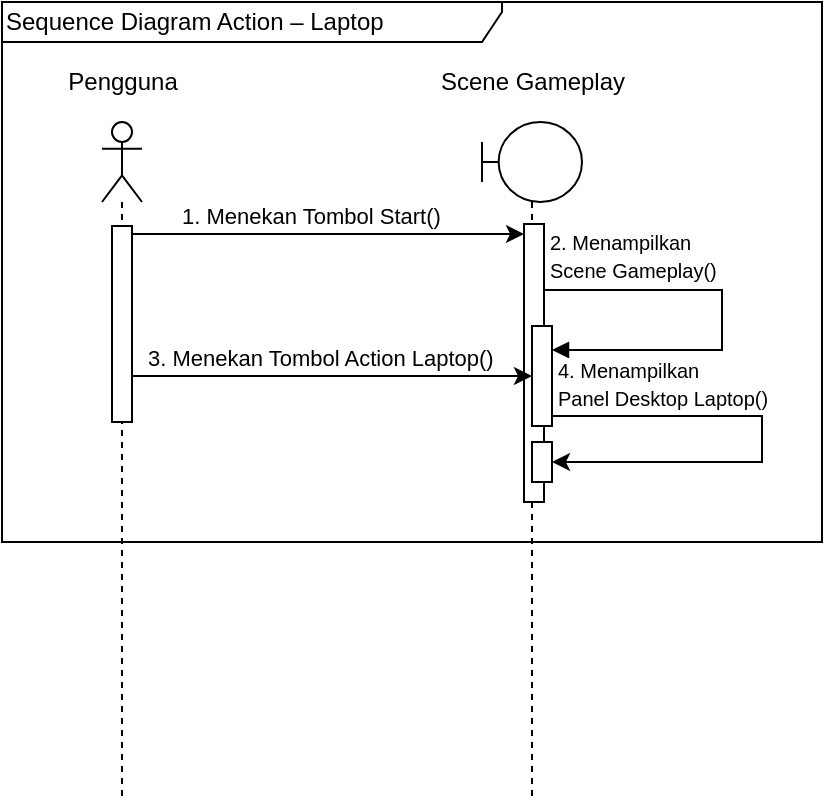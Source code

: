 <mxfile version="24.2.8" type="device">
  <diagram id="RAGtzLFKwbdUckXWn4iN" name="Halaman-1">
    <mxGraphModel dx="607" dy="323" grid="1" gridSize="10" guides="1" tooltips="1" connect="1" arrows="1" fold="1" page="1" pageScale="1" pageWidth="827" pageHeight="1169" math="0" shadow="0">
      <root>
        <mxCell id="0" />
        <mxCell id="1" parent="0" />
        <mxCell id="K_lp6_0wbMEvAcMGEVY7-65" value="&lt;div&gt;&lt;/div&gt;" style="shape=umlLifeline;perimeter=lifelinePerimeter;whiteSpace=wrap;html=1;container=1;dropTarget=0;collapsible=0;recursiveResize=0;outlineConnect=0;portConstraint=eastwest;newEdgeStyle={&quot;curved&quot;:0,&quot;rounded&quot;:0};participant=umlActor;size=40;" parent="1" vertex="1">
          <mxGeometry x="220" y="90" width="20" height="340" as="geometry" />
        </mxCell>
        <mxCell id="OxrHae_57oYZ9077EPSq-14" value="" style="html=1;points=[[0,0,0,0,5],[0,1,0,0,-5],[1,0,0,0,5],[1,1,0,0,-5]];perimeter=orthogonalPerimeter;outlineConnect=0;targetShapes=umlLifeline;portConstraint=eastwest;newEdgeStyle={&quot;curved&quot;:0,&quot;rounded&quot;:0};" parent="K_lp6_0wbMEvAcMGEVY7-65" vertex="1">
          <mxGeometry x="5" y="52" width="10" height="98" as="geometry" />
        </mxCell>
        <mxCell id="K_lp6_0wbMEvAcMGEVY7-67" value="&lt;div&gt;Pengguna&lt;/div&gt;" style="text;html=1;align=center;verticalAlign=middle;resizable=0;points=[];autosize=1;strokeColor=none;fillColor=none;" parent="1" vertex="1">
          <mxGeometry x="190" y="55" width="80" height="30" as="geometry" />
        </mxCell>
        <mxCell id="K_lp6_0wbMEvAcMGEVY7-75" value="Sequence Diagram Action – Laptop" style="shape=umlFrame;whiteSpace=wrap;html=1;pointerEvents=0;width=250;height=20;align=left;" parent="1" vertex="1">
          <mxGeometry x="170" y="30" width="410" height="270" as="geometry" />
        </mxCell>
        <mxCell id="OxrHae_57oYZ9077EPSq-15" value="" style="shape=umlLifeline;perimeter=lifelinePerimeter;whiteSpace=wrap;html=1;container=1;dropTarget=0;collapsible=0;recursiveResize=0;outlineConnect=0;portConstraint=eastwest;newEdgeStyle={&quot;curved&quot;:0,&quot;rounded&quot;:0};participant=umlBoundary;" parent="1" vertex="1">
          <mxGeometry x="410" y="90" width="50" height="339" as="geometry" />
        </mxCell>
        <mxCell id="OxrHae_57oYZ9077EPSq-16" value="" style="html=1;points=[[0,0,0,0,5],[0,1,0,0,-5],[1,0,0,0,5],[1,1,0,0,-5]];perimeter=orthogonalPerimeter;outlineConnect=0;targetShapes=umlLifeline;portConstraint=eastwest;newEdgeStyle={&quot;curved&quot;:0,&quot;rounded&quot;:0};" parent="OxrHae_57oYZ9077EPSq-15" vertex="1">
          <mxGeometry x="21" y="51" width="10" height="139" as="geometry" />
        </mxCell>
        <mxCell id="OxrHae_57oYZ9077EPSq-17" value="" style="html=1;align=left;spacingLeft=2;endArrow=block;rounded=0;edgeStyle=orthogonalEdgeStyle;curved=0;rounded=0;" parent="OxrHae_57oYZ9077EPSq-15" source="OxrHae_57oYZ9077EPSq-16" target="OxrHae_57oYZ9077EPSq-18" edge="1">
          <mxGeometry x="-1" y="22" relative="1" as="geometry">
            <mxPoint x="31" y="84" as="sourcePoint" />
            <Array as="points">
              <mxPoint x="120" y="84" />
              <mxPoint x="120" y="114" />
            </Array>
            <mxPoint x="36" y="114" as="targetPoint" />
            <mxPoint as="offset" />
          </mxGeometry>
        </mxCell>
        <mxCell id="fkkqWJSYbEHI7g0LPWqD-6" style="edgeStyle=orthogonalEdgeStyle;rounded=0;orthogonalLoop=1;jettySize=auto;html=1;curved=0;exitX=1;exitY=1;exitDx=0;exitDy=-5;exitPerimeter=0;" parent="OxrHae_57oYZ9077EPSq-15" source="OxrHae_57oYZ9077EPSq-18" target="3zWsPPKtj1q2gXZO3qi5-4" edge="1">
          <mxGeometry relative="1" as="geometry">
            <Array as="points">
              <mxPoint x="140" y="147" />
              <mxPoint x="140" y="170" />
            </Array>
            <mxPoint x="35" y="176" as="targetPoint" />
          </mxGeometry>
        </mxCell>
        <mxCell id="OxrHae_57oYZ9077EPSq-18" value="" style="html=1;points=[[0,0,0,0,5],[0,1,0,0,-5],[1,0,0,0,5],[1,1,0,0,-5]];perimeter=orthogonalPerimeter;outlineConnect=0;targetShapes=umlLifeline;portConstraint=eastwest;newEdgeStyle={&quot;curved&quot;:0,&quot;rounded&quot;:0};" parent="OxrHae_57oYZ9077EPSq-15" vertex="1">
          <mxGeometry x="25" y="102" width="10" height="50" as="geometry" />
        </mxCell>
        <mxCell id="3zWsPPKtj1q2gXZO3qi5-4" value="" style="html=1;points=[[0,0,0,0,5],[0,1,0,0,-5],[1,0,0,0,5],[1,1,0,0,-5]];perimeter=orthogonalPerimeter;outlineConnect=0;targetShapes=umlLifeline;portConstraint=eastwest;newEdgeStyle={&quot;curved&quot;:0,&quot;rounded&quot;:0};" parent="OxrHae_57oYZ9077EPSq-15" vertex="1">
          <mxGeometry x="25" y="160" width="10" height="20" as="geometry" />
        </mxCell>
        <mxCell id="OxrHae_57oYZ9077EPSq-19" value="&lt;div&gt;Scene Gameplay&lt;/div&gt;" style="text;html=1;align=center;verticalAlign=middle;resizable=0;points=[];autosize=1;strokeColor=none;fillColor=none;" parent="1" vertex="1">
          <mxGeometry x="375" y="55" width="120" height="30" as="geometry" />
        </mxCell>
        <mxCell id="OxrHae_57oYZ9077EPSq-20" style="edgeStyle=orthogonalEdgeStyle;rounded=0;orthogonalLoop=1;jettySize=auto;html=1;curved=0;entryX=0;entryY=0;entryDx=0;entryDy=5;entryPerimeter=0;exitX=1;exitY=0;exitDx=0;exitDy=5;exitPerimeter=0;" parent="1" source="OxrHae_57oYZ9077EPSq-14" target="OxrHae_57oYZ9077EPSq-16" edge="1">
          <mxGeometry relative="1" as="geometry">
            <Array as="points">
              <mxPoint x="235" y="146" />
            </Array>
          </mxGeometry>
        </mxCell>
        <mxCell id="OxrHae_57oYZ9077EPSq-21" value="1. Menekan Tombol Start()" style="edgeLabel;html=1;align=left;verticalAlign=middle;resizable=0;points=[];" parent="OxrHae_57oYZ9077EPSq-20" vertex="1" connectable="0">
          <mxGeometry x="-0.33" y="1" relative="1" as="geometry">
            <mxPoint x="-42" y="-8" as="offset" />
          </mxGeometry>
        </mxCell>
        <mxCell id="OxrHae_57oYZ9077EPSq-22" value="&lt;span style=&quot;font-size: 10px;&quot;&gt;2. Menampilkan&amp;nbsp;&lt;/span&gt;&lt;div&gt;&lt;span style=&quot;font-size: 10px;&quot;&gt;Scene&amp;nbsp;&lt;/span&gt;&lt;span style=&quot;font-size: 10px;&quot;&gt;Gameplay()&lt;/span&gt;&lt;/div&gt;" style="edgeLabel;html=1;align=left;verticalAlign=middle;resizable=0;points=[];" parent="OxrHae_57oYZ9077EPSq-20" vertex="1" connectable="0">
          <mxGeometry x="-0.33" y="1" relative="1" as="geometry">
            <mxPoint x="142" y="12" as="offset" />
          </mxGeometry>
        </mxCell>
        <mxCell id="OxrHae_57oYZ9077EPSq-24" style="edgeStyle=orthogonalEdgeStyle;rounded=0;orthogonalLoop=1;jettySize=auto;html=1;curved=0;" parent="1" source="OxrHae_57oYZ9077EPSq-14" target="OxrHae_57oYZ9077EPSq-18" edge="1">
          <mxGeometry relative="1" as="geometry">
            <Array as="points">
              <mxPoint x="280" y="217" />
              <mxPoint x="280" y="217" />
            </Array>
          </mxGeometry>
        </mxCell>
        <mxCell id="OxrHae_57oYZ9077EPSq-25" value="3. Menekan Tombol Action Laptop()" style="edgeLabel;html=1;align=left;verticalAlign=middle;resizable=0;points=[];" parent="1" vertex="1" connectable="0">
          <mxGeometry x="240.997" y="208.0" as="geometry" />
        </mxCell>
        <mxCell id="fkkqWJSYbEHI7g0LPWqD-7" value="&lt;span style=&quot;font-size: 10px;&quot;&gt;4. Menampilkan&amp;nbsp;&lt;/span&gt;&lt;div&gt;&lt;span style=&quot;font-size: 10px;&quot;&gt;Panel Desktop Laptop&lt;/span&gt;&lt;span style=&quot;font-size: 10px;&quot;&gt;()&lt;/span&gt;&lt;/div&gt;" style="edgeLabel;html=1;align=left;verticalAlign=middle;resizable=0;points=[];" parent="1" vertex="1" connectable="0">
          <mxGeometry x="446.0" y="221" as="geometry" />
        </mxCell>
      </root>
    </mxGraphModel>
  </diagram>
</mxfile>
